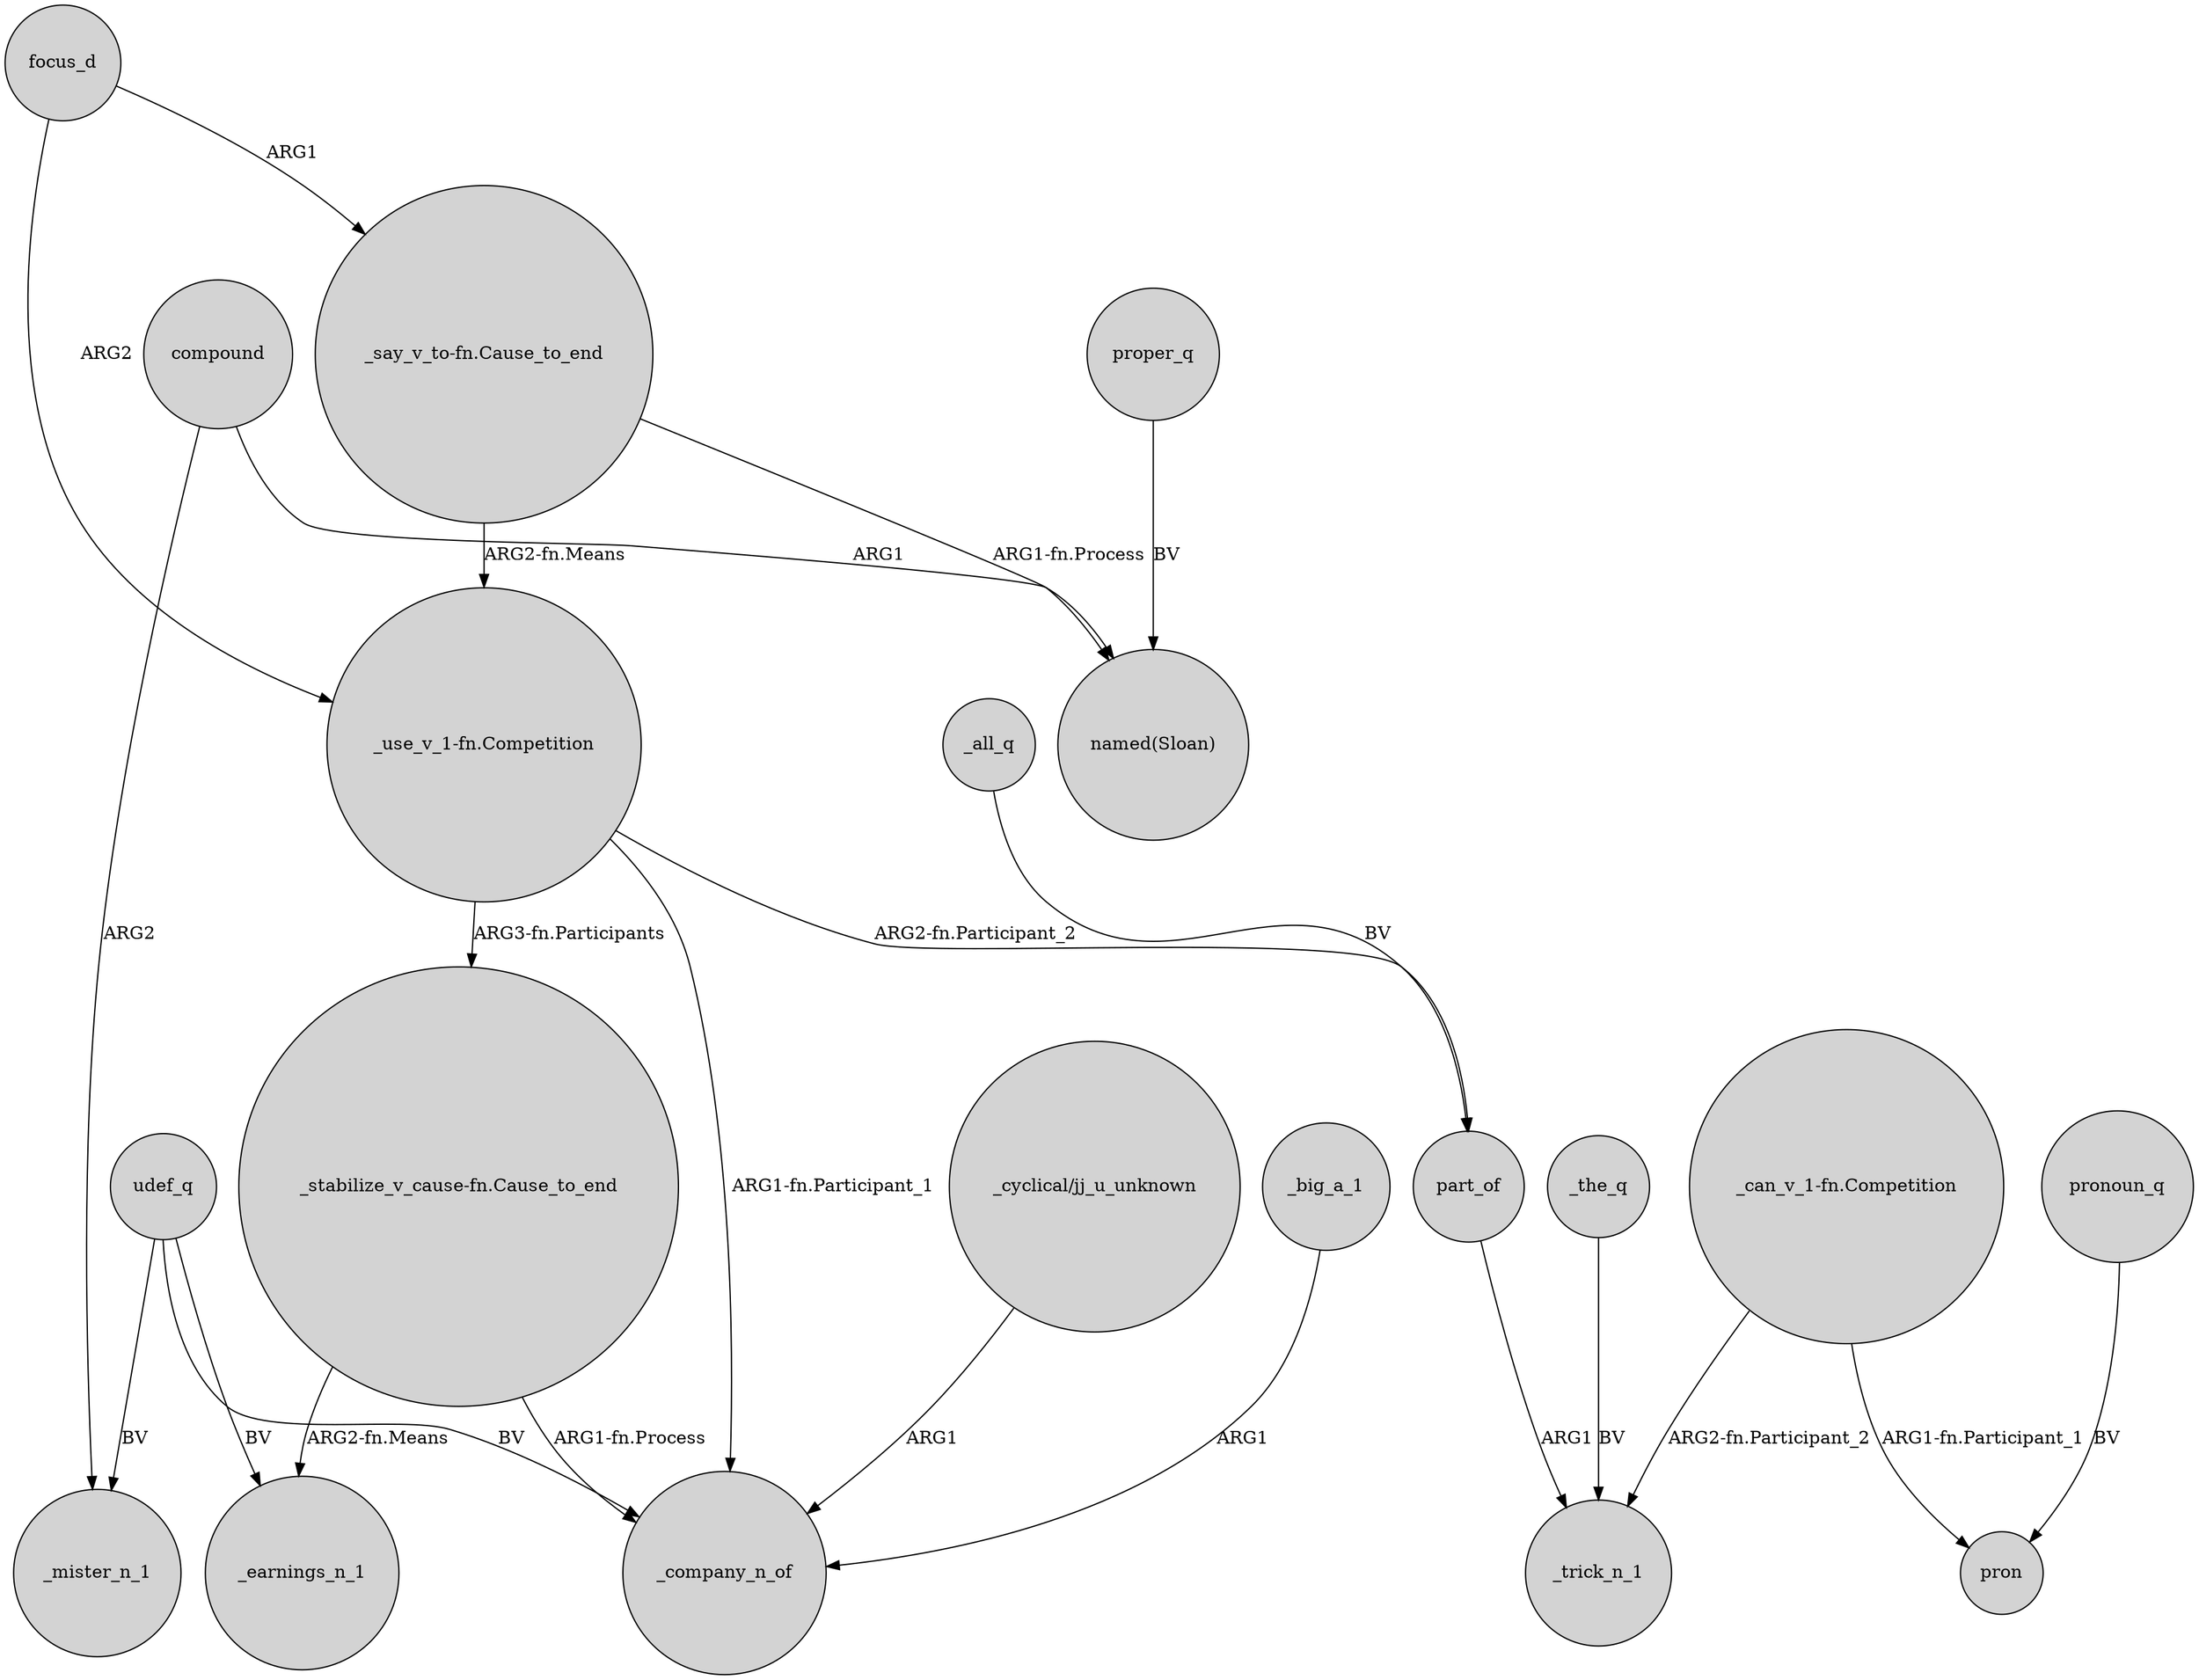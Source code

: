 digraph {
	node [shape=circle style=filled]
	compound -> _mister_n_1 [label=ARG2]
	_the_q -> _trick_n_1 [label=BV]
	focus_d -> "_say_v_to-fn.Cause_to_end" [label=ARG1]
	"_use_v_1-fn.Competition" -> _company_n_of [label="ARG1-fn.Participant_1"]
	"_can_v_1-fn.Competition" -> _trick_n_1 [label="ARG2-fn.Participant_2"]
	"_use_v_1-fn.Competition" -> part_of [label="ARG2-fn.Participant_2"]
	_all_q -> part_of [label=BV]
	udef_q -> _mister_n_1 [label=BV]
	"_stabilize_v_cause-fn.Cause_to_end" -> _company_n_of [label="ARG1-fn.Process"]
	pronoun_q -> pron [label=BV]
	"_can_v_1-fn.Competition" -> pron [label="ARG1-fn.Participant_1"]
	udef_q -> _earnings_n_1 [label=BV]
	focus_d -> "_use_v_1-fn.Competition" [label=ARG2]
	compound -> "named(Sloan)" [label=ARG1]
	part_of -> _trick_n_1 [label=ARG1]
	_big_a_1 -> _company_n_of [label=ARG1]
	proper_q -> "named(Sloan)" [label=BV]
	udef_q -> _company_n_of [label=BV]
	"_cyclical/jj_u_unknown" -> _company_n_of [label=ARG1]
	"_say_v_to-fn.Cause_to_end" -> "named(Sloan)" [label="ARG1-fn.Process"]
	"_stabilize_v_cause-fn.Cause_to_end" -> _earnings_n_1 [label="ARG2-fn.Means"]
	"_use_v_1-fn.Competition" -> "_stabilize_v_cause-fn.Cause_to_end" [label="ARG3-fn.Participants"]
	"_say_v_to-fn.Cause_to_end" -> "_use_v_1-fn.Competition" [label="ARG2-fn.Means"]
}
